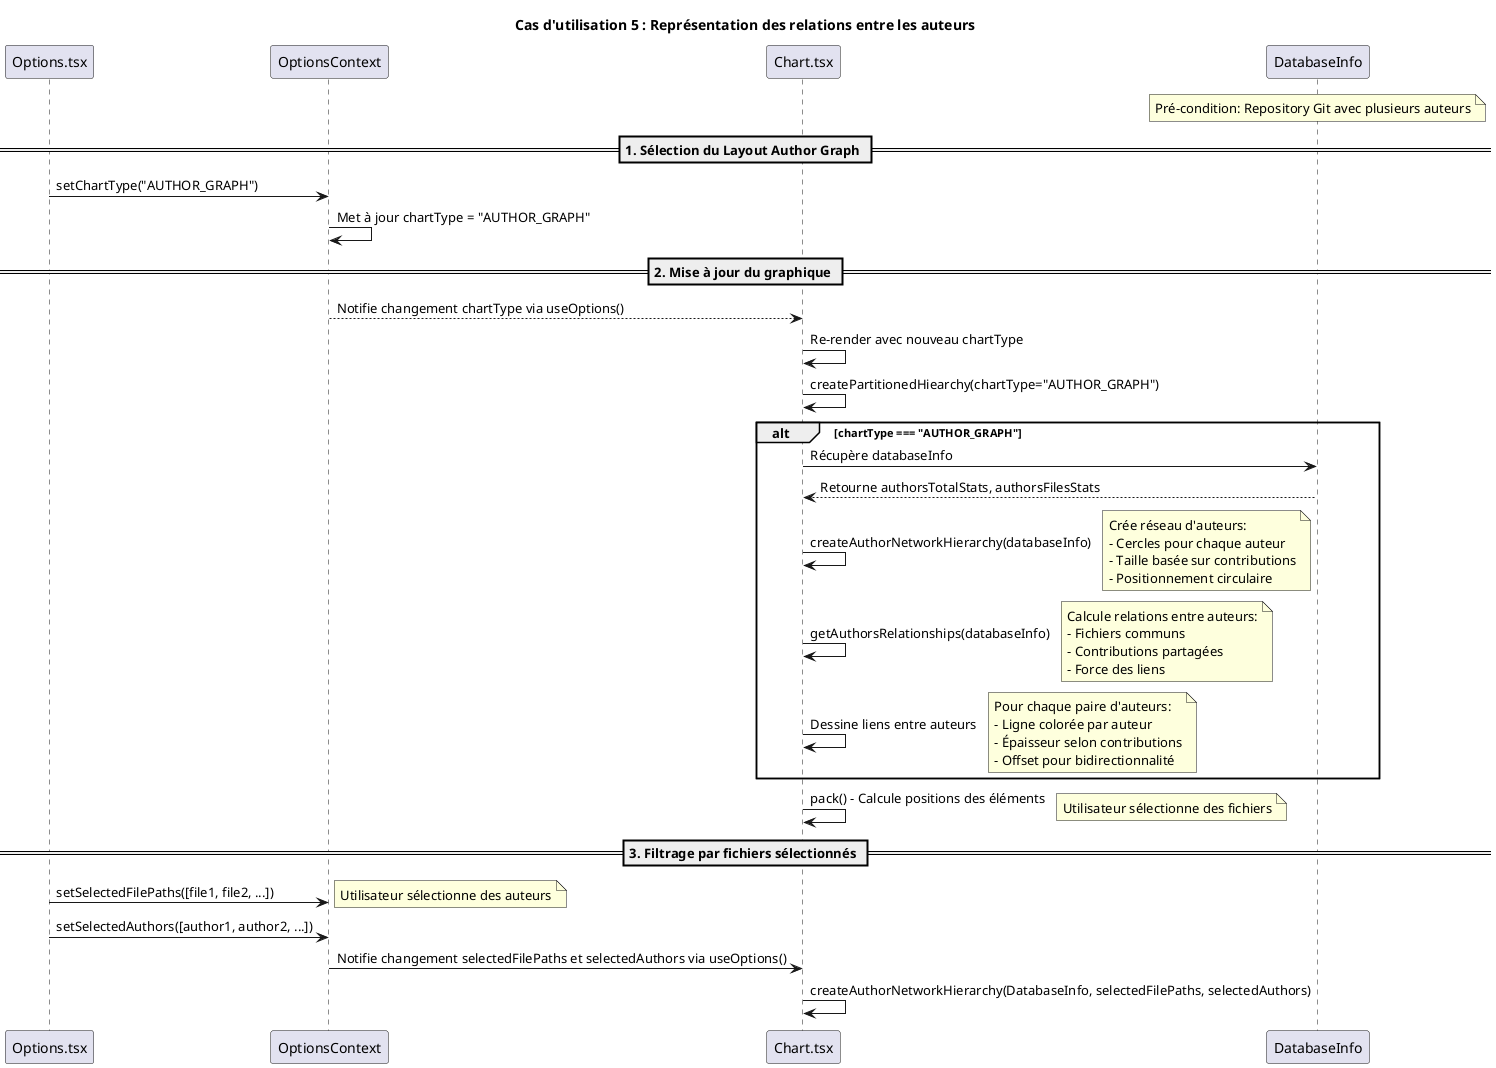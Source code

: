 @startuml
title Cas d'utilisation 5 : Représentation des relations entre les auteurs

participant "Options.tsx" as O
participant "OptionsContext" as OC
participant "Chart.tsx" as C
participant "DatabaseInfo" as DB

note over DB: Pré-condition: Repository Git avec plusieurs auteurs

== 1. Sélection du Layout Author Graph ==
note right: EnumSelect onChange(chartType: ChartType)
O -> OC: setChartType("AUTHOR_GRAPH")
OC -> OC: Met à jour chartType = "AUTHOR_GRAPH"

== 2. Mise à jour du graphique ==
OC --> C: Notifie changement chartType via useOptions()
C -> C: Re-render avec nouveau chartType
C -> C: createPartitionedHiearchy(chartType="AUTHOR_GRAPH")

alt chartType === "AUTHOR_GRAPH"
    C -> DB: Récupère databaseInfo
    DB --> C: Retourne authorsTotalStats, authorsFilesStats
    
    C -> C: createAuthorNetworkHierarchy(databaseInfo)
    note right: Crée réseau d'auteurs:\n- Cercles pour chaque auteur\n- Taille basée sur contributions\n- Positionnement circulaire
    
    C -> C: getAuthorsRelationships(databaseInfo)
    note right: Calcule relations entre auteurs:\n- Fichiers communs\n- Contributions partagées\n- Force des liens
    
    C -> C: Dessine liens entre auteurs
    note right: Pour chaque paire d'auteurs:\n- Ligne colorée par auteur\n- Épaisseur selon contributions\n- Offset pour bidirectionnalité
end

C -> C: pack() - Calcule positions des éléments

== 3. Filtrage par fichiers sélectionnés ==
note right: Utilisateur sélectionne des fichiers
O -> OC: setSelectedFilePaths([file1, file2, ...])

note right: Utilisateur sélectionne des auteurs
O -> OC: setSelectedAuthors([author1, author2, ...])
OC -> C: Notifie changement selectedFilePaths et selectedAuthors via useOptions()
C -> C: createAuthorNetworkHierarchy(DatabaseInfo, selectedFilePaths, selectedAuthors)

@enduml